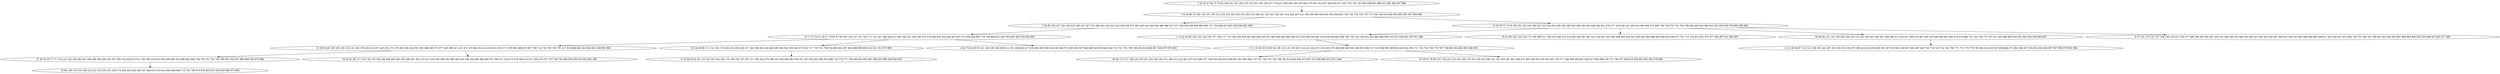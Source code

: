 digraph true_tree {
	"0" -> "1"
	"1" -> "2"
	"1" -> "3"
	"3" -> "4"
	"3" -> "5"
	"4" -> "6"
	"2" -> "7"
	"7" -> "8"
	"3" -> "9"
	"8" -> "10"
	"10" -> "11"
	"6" -> "12"
	"3" -> "13"
	"7" -> "14"
	"6" -> "15"
	"7" -> "16"
	"14" -> "17"
	"8" -> "18"
	"9" -> "19"
	"0" [label="2 32 43 47 64 75 76 83 204 241 257 258 275 279 291 320 336 337 378 415 439 442 540 555 564 575 601 612 637 648 652 671 697 702 740 767 803 838 841 866 872 882 892 947 988"];
	"1" [label="3 6 19 68 74 126 180 187 195 212 215 219 226 244 253 264 278 284 321 325 361 365 367 410 422 447 513 530 556 590 600 625 645 658 692 704 705 718 730 770 773 784 794 814 829 836 865 901 937 956 960"];
	"2" [label="7 26 60 139 167 182 184 225 240 247 267 272 288 303 318 322 323 338 358 372 381 435 443 444 462 480 496 527 537 538 554 650 654 685 689 727 750 806 810 887 895 946 991 999"];
	"3" [label="13 25 59 72 73 91 99 103 145 146 196 203 223 248 254 285 293 298 352 356 384 392 426 440 441 476 477 519 536 541 560 614 663 666 672 695 706 729 755 761 765 796 826 840 843 890 923 927 935 936 978 990 996 998"];
	"4" [label="1 14 42 44 69 104 135 144 148 157 158 177 179 189 229 259 292 388 409 420 451 460 463 484 494 499 515 523 528 539 561 619 636 646 691 696 700 720 743 748 851 853 885 894 906 916 933 939 951 953 971 980"];
	"5" [label="35 41 88 102 134 140 173 185 209 211 238 270 306 313 314 343 346 391 407 413 424 467 491 495 498 504 520 522 558 582 584 589 594 605 624 630 677 701 712 724 813 831 874 877 884 897 931 983 987"];
	"6" [label="5 11 22 28 50 53 80 94 108 120 123 155 201 210 221 224 271 315 355 374 399 406 448 452 464 472 492 517 525 548 559 569 602 635 641 655 711 732 754 756 778 787 798 804 834 860 881 898 993"];
	"7" [label="10 17 31 33 51 56 57 79 82 97 98 100 116 137 151 162 171 172 181 186 208 213 260 262 327 330 345 370 379 400 429 434 450 453 457 574 595 628 693 716 768 808 821 844 854 893 902 919 938 995"];
	"8" [label="15 38 54 86 105 106 109 119 132 156 178 200 214 237 245 255 273 276 304 324 326 353 359 368 369 375 377 395 398 421 431 471 479 482 512 514 516 531 552 571 578 585 649 673 687 709 714 736 763 783 791 817 819 848 863 914 926 941 945 950 982"];
	"9" [label="36 49 84 131 142 198 205 206 232 233 243 256 261 266 297 348 360 411 418 427 466 474 487 505 518 546 580 581 656 674 678 686 723 744 746 774 797 811 833 889 905 920 921 942 954 958 964 997"];
	"10" [label="37 40 52 55 71 77 118 124 129 138 263 281 295 296 300 309 335 357 385 416 459 470 521 542 562 610 633 634 659 665 670 680 682 694 708 738 751 762 780 786 807 832 837 886 909 940 970 986"];
	"11" [label="16 65 128 133 150 190 216 222 239 250 251 269 274 302 405 428 500 547 568 615 618 622 664 668 669 715 781 790 875 879 903 915 928 943 966 975 994"];
	"12" [label="30 46 112 127 149 154 218 231 252 362 363 371 383 412 414 461 473 478 486 507 529 593 620 632 638 661 681 684 690 710 721 726 733 745 769 782 816 845 856 873 907 913 959 969 972 974 1000"];
	"13" [label="9 27 101 110 122 147 159 199 220 227 230 277 286 289 290 294 307 316 331 364 366 393 396 397 403 437 445 454 456 481 508 533 545 553 565 566 586 606 608 611 621 643 651 675 699 739 752 788 793 799 822 823 828 830 861 868 896 908 925 929 948 955 962 977 989"];
	"14" [label="20 24 66 89 111 114 161 174 202 234 235 236 317 342 350 402 433 446 458 502 532 550 563 573 591 717 735 741 758 764 805 824 857 862 888 899 900 910 911 912 973 985"];
	"15" [label="23 29 67 78 90 107 136 152 153 160 165 175 191 228 333 340 341 347 354 387 401 408 475 485 506 510 535 543 567 576 577 588 598 599 607 626 627 640 698 728 737 749 757 809 815 839 842 852 883 976 992"];
	"16" [label="4 62 70 81 85 93 141 168 193 249 308 311 351 390 404 417 430 465 493 503 524 526 544 572 583 592 597 604 609 623 629 642 644 713 731 753 759 785 801 818 846 847 849 870 876 963"];
	"17" [label="8 18 39 63 92 95 115 143 163 164 166 170 188 192 197 207 217 265 344 376 386 432 436 468 483 549 551 557 603 647 660 676 688 725 776 777 789 800 820 835 867 869 878 880 930 944 952"];
	"18" [label="34 45 61 96 117 125 130 176 194 246 268 280 282 283 299 301 305 310 312 328 334 349 382 389 394 423 438 449 469 488 489 497 509 511 534 570 579 596 613 617 653 679 707 747 760 792 850 855 858 918 924 961 965"];
	"19" [label="12 21 48 58 87 113 121 169 183 242 287 319 329 332 339 373 380 419 425 455 490 501 587 616 631 639 657 662 667 683 703 719 722 734 742 766 771 772 775 779 795 802 812 825 827 859 864 871 891 904 917 922 932 934 949 957 967 968 979 981 984"];
}
